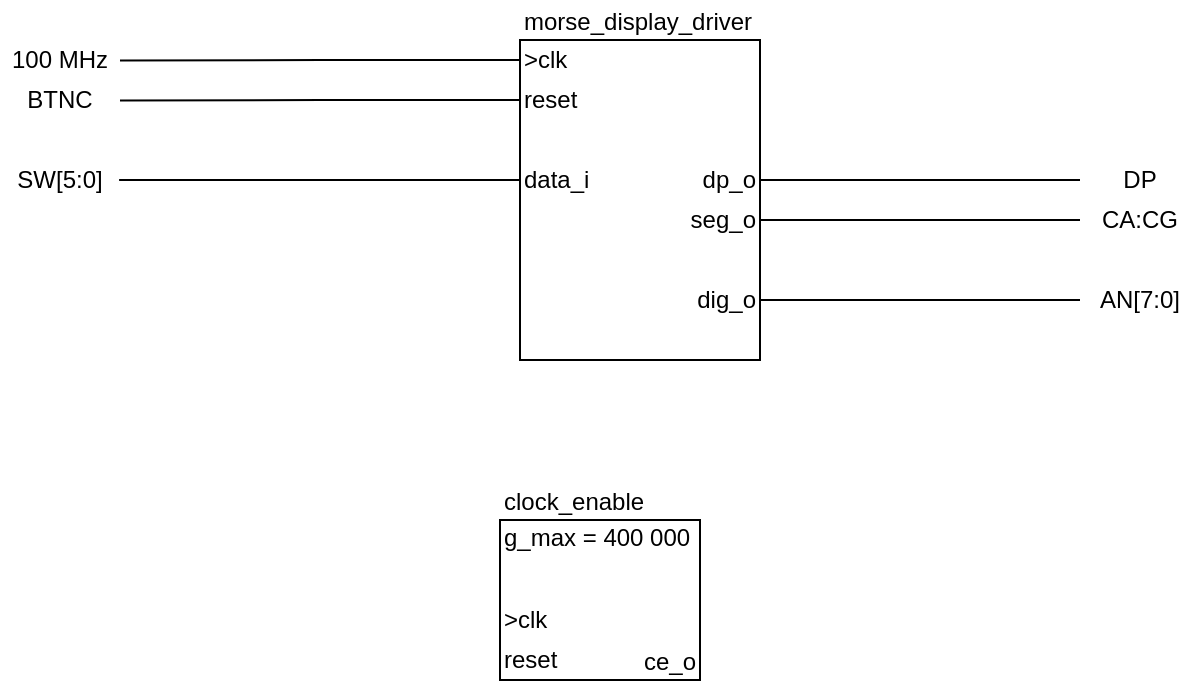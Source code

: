 <mxfile version="17.4.2" type="device"><diagram id="XpHYi630eD16TZR_XOvn" name="Page-1"><mxGraphModel dx="415" dy="256" grid="1" gridSize="10" guides="1" tooltips="1" connect="1" arrows="1" fold="1" page="1" pageScale="1" pageWidth="827" pageHeight="1169" math="0" shadow="0"><root><mxCell id="0"/><mxCell id="1" parent="0"/><mxCell id="_8d2Ib36aiXpFkT5ff7h-26" style="edgeStyle=orthogonalEdgeStyle;rounded=0;orthogonalLoop=1;jettySize=auto;html=1;exitX=0;exitY=0.5;exitDx=0;exitDy=0;endArrow=none;endFill=0;" edge="1" parent="1" source="_8d2Ib36aiXpFkT5ff7h-23"><mxGeometry relative="1" as="geometry"><mxPoint x="120" y="210.238" as="targetPoint"/></mxGeometry></mxCell><mxCell id="_8d2Ib36aiXpFkT5ff7h-28" value="" style="group" vertex="1" connectable="0" parent="1"><mxGeometry x="320" y="180" width="120" height="180" as="geometry"/></mxCell><mxCell id="_8d2Ib36aiXpFkT5ff7h-18" value="" style="rounded=0;whiteSpace=wrap;html=1;" vertex="1" parent="_8d2Ib36aiXpFkT5ff7h-28"><mxGeometry y="20" width="120" height="160" as="geometry"/></mxCell><mxCell id="_8d2Ib36aiXpFkT5ff7h-19" value="reset" style="text;html=1;strokeColor=none;fillColor=none;align=left;verticalAlign=middle;whiteSpace=wrap;rounded=0;" vertex="1" parent="_8d2Ib36aiXpFkT5ff7h-28"><mxGeometry y="40" width="60" height="20" as="geometry"/></mxCell><mxCell id="_8d2Ib36aiXpFkT5ff7h-20" value="morse_display_driver" style="text;html=1;strokeColor=none;fillColor=none;align=left;verticalAlign=bottom;whiteSpace=wrap;rounded=0;" vertex="1" parent="_8d2Ib36aiXpFkT5ff7h-28"><mxGeometry width="120" height="20" as="geometry"/></mxCell><mxCell id="_8d2Ib36aiXpFkT5ff7h-21" value="dp_o" style="text;html=1;strokeColor=none;fillColor=none;align=right;verticalAlign=middle;whiteSpace=wrap;rounded=0;" vertex="1" parent="_8d2Ib36aiXpFkT5ff7h-28"><mxGeometry x="60" y="80" width="60" height="20" as="geometry"/></mxCell><mxCell id="_8d2Ib36aiXpFkT5ff7h-22" value="data_i" style="text;html=1;strokeColor=none;fillColor=none;align=left;verticalAlign=middle;whiteSpace=wrap;rounded=0;" vertex="1" parent="_8d2Ib36aiXpFkT5ff7h-28"><mxGeometry y="80" width="60" height="20" as="geometry"/></mxCell><mxCell id="_8d2Ib36aiXpFkT5ff7h-23" value="&amp;gt;clk" style="text;html=1;strokeColor=none;fillColor=none;align=left;verticalAlign=middle;whiteSpace=wrap;rounded=0;" vertex="1" parent="_8d2Ib36aiXpFkT5ff7h-28"><mxGeometry y="20" width="60" height="20" as="geometry"/></mxCell><mxCell id="_8d2Ib36aiXpFkT5ff7h-24" value="seg_o" style="text;html=1;strokeColor=none;fillColor=none;align=right;verticalAlign=middle;whiteSpace=wrap;rounded=0;" vertex="1" parent="_8d2Ib36aiXpFkT5ff7h-28"><mxGeometry x="60" y="100" width="60" height="20" as="geometry"/></mxCell><mxCell id="_8d2Ib36aiXpFkT5ff7h-25" value="dig_o" style="text;html=1;strokeColor=none;fillColor=none;align=right;verticalAlign=middle;whiteSpace=wrap;rounded=0;" vertex="1" parent="_8d2Ib36aiXpFkT5ff7h-28"><mxGeometry x="60" y="140" width="60" height="20" as="geometry"/></mxCell><mxCell id="_8d2Ib36aiXpFkT5ff7h-29" style="edgeStyle=orthogonalEdgeStyle;rounded=0;orthogonalLoop=1;jettySize=auto;html=1;exitX=0;exitY=0.5;exitDx=0;exitDy=0;endArrow=none;endFill=0;" edge="1" parent="1" source="_8d2Ib36aiXpFkT5ff7h-19"><mxGeometry relative="1" as="geometry"><mxPoint x="120" y="230.238" as="targetPoint"/></mxGeometry></mxCell><mxCell id="_8d2Ib36aiXpFkT5ff7h-30" style="edgeStyle=orthogonalEdgeStyle;rounded=0;orthogonalLoop=1;jettySize=auto;html=1;exitX=0;exitY=0.5;exitDx=0;exitDy=0;endArrow=none;endFill=0;" edge="1" parent="1" source="_8d2Ib36aiXpFkT5ff7h-22"><mxGeometry relative="1" as="geometry"><mxPoint x="119.556" y="270.056" as="targetPoint"/></mxGeometry></mxCell><mxCell id="_8d2Ib36aiXpFkT5ff7h-33" value="100 MHz" style="text;html=1;strokeColor=none;fillColor=none;align=center;verticalAlign=middle;whiteSpace=wrap;rounded=0;" vertex="1" parent="1"><mxGeometry x="60" y="200" width="60" height="20" as="geometry"/></mxCell><mxCell id="_8d2Ib36aiXpFkT5ff7h-34" value="BTNC" style="text;html=1;strokeColor=none;fillColor=none;align=center;verticalAlign=middle;whiteSpace=wrap;rounded=0;" vertex="1" parent="1"><mxGeometry x="60" y="220" width="60" height="20" as="geometry"/></mxCell><mxCell id="_8d2Ib36aiXpFkT5ff7h-35" value="SW[5:0]" style="text;html=1;strokeColor=none;fillColor=none;align=center;verticalAlign=middle;whiteSpace=wrap;rounded=0;" vertex="1" parent="1"><mxGeometry x="60" y="260" width="60" height="20" as="geometry"/></mxCell><mxCell id="_8d2Ib36aiXpFkT5ff7h-36" style="edgeStyle=orthogonalEdgeStyle;rounded=0;orthogonalLoop=1;jettySize=auto;html=1;exitX=1;exitY=0.5;exitDx=0;exitDy=0;endArrow=none;endFill=0;entryX=0;entryY=0.5;entryDx=0;entryDy=0;" edge="1" parent="1" source="_8d2Ib36aiXpFkT5ff7h-25" target="_8d2Ib36aiXpFkT5ff7h-39"><mxGeometry relative="1" as="geometry"><mxPoint x="720" y="330" as="targetPoint"/></mxGeometry></mxCell><mxCell id="_8d2Ib36aiXpFkT5ff7h-37" style="edgeStyle=orthogonalEdgeStyle;rounded=0;orthogonalLoop=1;jettySize=auto;html=1;exitX=1;exitY=0.5;exitDx=0;exitDy=0;endArrow=none;endFill=0;entryX=0;entryY=0.5;entryDx=0;entryDy=0;" edge="1" parent="1" source="_8d2Ib36aiXpFkT5ff7h-24" target="_8d2Ib36aiXpFkT5ff7h-40"><mxGeometry relative="1" as="geometry"><mxPoint x="720" y="290" as="targetPoint"/></mxGeometry></mxCell><mxCell id="_8d2Ib36aiXpFkT5ff7h-38" style="edgeStyle=orthogonalEdgeStyle;rounded=0;orthogonalLoop=1;jettySize=auto;html=1;exitX=1;exitY=0.5;exitDx=0;exitDy=0;endArrow=none;endFill=0;entryX=0;entryY=0.5;entryDx=0;entryDy=0;" edge="1" parent="1" source="_8d2Ib36aiXpFkT5ff7h-21" target="_8d2Ib36aiXpFkT5ff7h-41"><mxGeometry relative="1" as="geometry"><mxPoint x="710" y="270" as="targetPoint"/></mxGeometry></mxCell><mxCell id="_8d2Ib36aiXpFkT5ff7h-39" value="AN[7:0]" style="text;html=1;strokeColor=none;fillColor=none;align=center;verticalAlign=middle;whiteSpace=wrap;rounded=0;" vertex="1" parent="1"><mxGeometry x="600" y="320" width="60" height="20" as="geometry"/></mxCell><mxCell id="_8d2Ib36aiXpFkT5ff7h-40" value="CA:CG" style="text;html=1;strokeColor=none;fillColor=none;align=center;verticalAlign=middle;whiteSpace=wrap;rounded=0;" vertex="1" parent="1"><mxGeometry x="600" y="280" width="60" height="20" as="geometry"/></mxCell><mxCell id="_8d2Ib36aiXpFkT5ff7h-41" value="DP" style="text;html=1;strokeColor=none;fillColor=none;align=center;verticalAlign=middle;whiteSpace=wrap;rounded=0;" vertex="1" parent="1"><mxGeometry x="600" y="260" width="60" height="20" as="geometry"/></mxCell><mxCell id="_8d2Ib36aiXpFkT5ff7h-43" value="" style="rounded=0;whiteSpace=wrap;html=1;" vertex="1" parent="1"><mxGeometry x="310" y="440" width="100" height="80" as="geometry"/></mxCell><mxCell id="_8d2Ib36aiXpFkT5ff7h-44" value="reset" style="text;html=1;strokeColor=none;fillColor=none;align=left;verticalAlign=middle;whiteSpace=wrap;rounded=0;" vertex="1" parent="1"><mxGeometry x="310" y="500" width="50" height="20" as="geometry"/></mxCell><mxCell id="_8d2Ib36aiXpFkT5ff7h-45" value="clock_enable" style="text;html=1;strokeColor=none;fillColor=none;align=left;verticalAlign=bottom;whiteSpace=wrap;rounded=0;" vertex="1" parent="1"><mxGeometry x="310" y="420" width="100" height="20" as="geometry"/></mxCell><mxCell id="_8d2Ib36aiXpFkT5ff7h-46" value="ce_o" style="text;html=1;strokeColor=none;fillColor=none;align=right;verticalAlign=middle;whiteSpace=wrap;rounded=0;" vertex="1" parent="1"><mxGeometry x="360" y="501.67" width="50" height="18.33" as="geometry"/></mxCell><mxCell id="_8d2Ib36aiXpFkT5ff7h-47" value="g_max = 400 000" style="text;html=1;strokeColor=none;fillColor=none;align=left;verticalAlign=middle;whiteSpace=wrap;rounded=0;" vertex="1" parent="1"><mxGeometry x="310" y="440" width="100" height="18.33" as="geometry"/></mxCell><mxCell id="_8d2Ib36aiXpFkT5ff7h-48" value="&amp;gt;clk" style="text;html=1;strokeColor=none;fillColor=none;align=left;verticalAlign=middle;whiteSpace=wrap;rounded=0;" vertex="1" parent="1"><mxGeometry x="310" y="480" width="60" height="20" as="geometry"/></mxCell></root></mxGraphModel></diagram></mxfile>